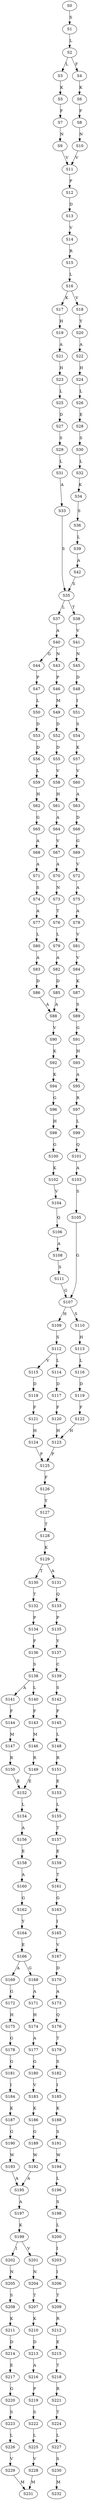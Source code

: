 strict digraph  {
	S0 -> S1 [ label = S ];
	S1 -> S2 [ label = L ];
	S2 -> S3 [ label = L ];
	S2 -> S4 [ label = F ];
	S3 -> S5 [ label = K ];
	S4 -> S6 [ label = K ];
	S5 -> S7 [ label = F ];
	S6 -> S8 [ label = F ];
	S7 -> S9 [ label = N ];
	S8 -> S10 [ label = N ];
	S9 -> S11 [ label = V ];
	S10 -> S11 [ label = V ];
	S11 -> S12 [ label = P ];
	S12 -> S13 [ label = D ];
	S13 -> S14 [ label = V ];
	S14 -> S15 [ label = R ];
	S15 -> S16 [ label = L ];
	S16 -> S17 [ label = K ];
	S16 -> S18 [ label = V ];
	S17 -> S19 [ label = H ];
	S18 -> S20 [ label = Y ];
	S19 -> S21 [ label = A ];
	S20 -> S22 [ label = A ];
	S21 -> S23 [ label = H ];
	S22 -> S24 [ label = H ];
	S23 -> S25 [ label = L ];
	S24 -> S26 [ label = L ];
	S25 -> S27 [ label = D ];
	S26 -> S28 [ label = E ];
	S27 -> S29 [ label = S ];
	S28 -> S30 [ label = S ];
	S29 -> S31 [ label = L ];
	S30 -> S32 [ label = L ];
	S31 -> S33 [ label = A ];
	S32 -> S34 [ label = K ];
	S33 -> S35 [ label = S ];
	S34 -> S36 [ label = S ];
	S35 -> S37 [ label = L ];
	S35 -> S38 [ label = T ];
	S36 -> S39 [ label = L ];
	S37 -> S40 [ label = A ];
	S38 -> S41 [ label = V ];
	S39 -> S42 [ label = A ];
	S40 -> S43 [ label = N ];
	S40 -> S44 [ label = G ];
	S41 -> S45 [ label = N ];
	S42 -> S35 [ label = S ];
	S43 -> S46 [ label = P ];
	S44 -> S47 [ label = P ];
	S45 -> S48 [ label = D ];
	S46 -> S49 [ label = M ];
	S47 -> S50 [ label = L ];
	S48 -> S51 [ label = I ];
	S49 -> S52 [ label = D ];
	S50 -> S53 [ label = D ];
	S51 -> S54 [ label = S ];
	S52 -> S55 [ label = D ];
	S53 -> S56 [ label = D ];
	S54 -> S57 [ label = K ];
	S55 -> S58 [ label = V ];
	S56 -> S59 [ label = L ];
	S57 -> S60 [ label = V ];
	S58 -> S61 [ label = H ];
	S59 -> S62 [ label = H ];
	S60 -> S63 [ label = A ];
	S61 -> S64 [ label = A ];
	S62 -> S65 [ label = G ];
	S63 -> S66 [ label = D ];
	S64 -> S67 [ label = V ];
	S65 -> S68 [ label = A ];
	S66 -> S69 [ label = G ];
	S67 -> S70 [ label = A ];
	S68 -> S71 [ label = A ];
	S69 -> S72 [ label = V ];
	S70 -> S73 [ label = N ];
	S71 -> S74 [ label = S ];
	S72 -> S75 [ label = A ];
	S73 -> S76 [ label = T ];
	S74 -> S77 [ label = A ];
	S75 -> S78 [ label = A ];
	S76 -> S79 [ label = L ];
	S77 -> S80 [ label = L ];
	S78 -> S81 [ label = V ];
	S79 -> S82 [ label = A ];
	S80 -> S83 [ label = A ];
	S81 -> S84 [ label = V ];
	S82 -> S85 [ label = D ];
	S83 -> S86 [ label = D ];
	S84 -> S87 [ label = K ];
	S85 -> S88 [ label = A ];
	S86 -> S88 [ label = A ];
	S87 -> S89 [ label = S ];
	S88 -> S90 [ label = V ];
	S89 -> S91 [ label = G ];
	S90 -> S92 [ label = K ];
	S91 -> S93 [ label = H ];
	S92 -> S94 [ label = K ];
	S93 -> S95 [ label = A ];
	S94 -> S96 [ label = G ];
	S95 -> S97 [ label = R ];
	S96 -> S98 [ label = H ];
	S97 -> S99 [ label = L ];
	S98 -> S100 [ label = G ];
	S99 -> S101 [ label = Q ];
	S100 -> S102 [ label = K ];
	S101 -> S103 [ label = A ];
	S102 -> S104 [ label = V ];
	S103 -> S105 [ label = S ];
	S104 -> S106 [ label = Q ];
	S105 -> S107 [ label = G ];
	S106 -> S108 [ label = A ];
	S107 -> S109 [ label = H ];
	S107 -> S110 [ label = S ];
	S108 -> S111 [ label = S ];
	S109 -> S112 [ label = S ];
	S110 -> S113 [ label = H ];
	S111 -> S107 [ label = G ];
	S112 -> S114 [ label = L ];
	S112 -> S115 [ label = V ];
	S113 -> S116 [ label = L ];
	S114 -> S117 [ label = D ];
	S115 -> S118 [ label = D ];
	S116 -> S119 [ label = D ];
	S117 -> S120 [ label = F ];
	S118 -> S121 [ label = F ];
	S119 -> S122 [ label = F ];
	S120 -> S123 [ label = H ];
	S121 -> S124 [ label = H ];
	S122 -> S123 [ label = H ];
	S123 -> S125 [ label = P ];
	S124 -> S125 [ label = P ];
	S125 -> S126 [ label = F ];
	S126 -> S127 [ label = Y ];
	S127 -> S128 [ label = T ];
	S128 -> S129 [ label = K ];
	S129 -> S130 [ label = T ];
	S129 -> S131 [ label = A ];
	S130 -> S132 [ label = T ];
	S131 -> S133 [ label = Q ];
	S132 -> S134 [ label = P ];
	S133 -> S135 [ label = P ];
	S134 -> S136 [ label = F ];
	S135 -> S137 [ label = Y ];
	S136 -> S138 [ label = S ];
	S137 -> S139 [ label = C ];
	S138 -> S140 [ label = L ];
	S138 -> S141 [ label = A ];
	S139 -> S142 [ label = S ];
	S140 -> S143 [ label = F ];
	S141 -> S144 [ label = F ];
	S142 -> S145 [ label = F ];
	S143 -> S146 [ label = M ];
	S144 -> S147 [ label = M ];
	S145 -> S148 [ label = L ];
	S146 -> S149 [ label = R ];
	S147 -> S150 [ label = R ];
	S148 -> S151 [ label = R ];
	S149 -> S152 [ label = E ];
	S150 -> S152 [ label = E ];
	S151 -> S153 [ label = E ];
	S152 -> S154 [ label = L ];
	S153 -> S155 [ label = L ];
	S154 -> S156 [ label = A ];
	S155 -> S157 [ label = T ];
	S156 -> S158 [ label = E ];
	S157 -> S159 [ label = E ];
	S158 -> S160 [ label = A ];
	S159 -> S161 [ label = T ];
	S160 -> S162 [ label = G ];
	S161 -> S163 [ label = G ];
	S162 -> S164 [ label = Y ];
	S163 -> S165 [ label = I ];
	S164 -> S166 [ label = E ];
	S165 -> S167 [ label = V ];
	S166 -> S168 [ label = G ];
	S166 -> S169 [ label = A ];
	S167 -> S170 [ label = D ];
	S168 -> S171 [ label = A ];
	S169 -> S172 [ label = G ];
	S170 -> S173 [ label = A ];
	S171 -> S174 [ label = H ];
	S172 -> S175 [ label = H ];
	S173 -> S176 [ label = Q ];
	S174 -> S177 [ label = A ];
	S175 -> S178 [ label = G ];
	S176 -> S179 [ label = T ];
	S177 -> S180 [ label = G ];
	S178 -> S181 [ label = G ];
	S179 -> S182 [ label = S ];
	S180 -> S183 [ label = V ];
	S181 -> S184 [ label = I ];
	S182 -> S185 [ label = I ];
	S183 -> S186 [ label = K ];
	S184 -> S187 [ label = K ];
	S185 -> S188 [ label = K ];
	S186 -> S189 [ label = G ];
	S187 -> S190 [ label = G ];
	S188 -> S191 [ label = S ];
	S189 -> S192 [ label = W ];
	S190 -> S193 [ label = W ];
	S191 -> S194 [ label = W ];
	S192 -> S195 [ label = A ];
	S193 -> S195 [ label = A ];
	S194 -> S196 [ label = L ];
	S195 -> S197 [ label = A ];
	S196 -> S198 [ label = S ];
	S197 -> S199 [ label = K ];
	S198 -> S200 [ label = L ];
	S199 -> S201 [ label = V ];
	S199 -> S202 [ label = I ];
	S200 -> S203 [ label = I ];
	S201 -> S204 [ label = N ];
	S202 -> S205 [ label = N ];
	S203 -> S206 [ label = I ];
	S204 -> S207 [ label = T ];
	S205 -> S208 [ label = S ];
	S206 -> S209 [ label = T ];
	S207 -> S210 [ label = K ];
	S208 -> S211 [ label = K ];
	S209 -> S212 [ label = R ];
	S210 -> S213 [ label = D ];
	S211 -> S214 [ label = D ];
	S212 -> S215 [ label = E ];
	S213 -> S216 [ label = A ];
	S214 -> S217 [ label = E ];
	S215 -> S218 [ label = T ];
	S216 -> S219 [ label = P ];
	S217 -> S220 [ label = G ];
	S218 -> S221 [ label = R ];
	S219 -> S222 [ label = S ];
	S220 -> S223 [ label = S ];
	S221 -> S224 [ label = T ];
	S222 -> S225 [ label = L ];
	S223 -> S226 [ label = L ];
	S224 -> S227 [ label = L ];
	S225 -> S228 [ label = V ];
	S226 -> S229 [ label = V ];
	S227 -> S230 [ label = S ];
	S228 -> S231 [ label = M ];
	S229 -> S231 [ label = M ];
	S230 -> S232 [ label = M ];
}
